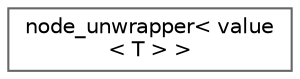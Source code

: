 digraph "Graphical Class Hierarchy"
{
 // LATEX_PDF_SIZE
  bgcolor="transparent";
  edge [fontname=Helvetica,fontsize=10,labelfontname=Helvetica,labelfontsize=10];
  node [fontname=Helvetica,fontsize=10,shape=box,height=0.2,width=0.4];
  rankdir="LR";
  Node0 [id="Node000000",label="node_unwrapper\< value\l\< T \> \>",height=0.2,width=0.4,color="grey40", fillcolor="white", style="filled",URL="$structnode__unwrapper_3_01value_3_01_t_01_4_01_4.html",tooltip=" "];
}
